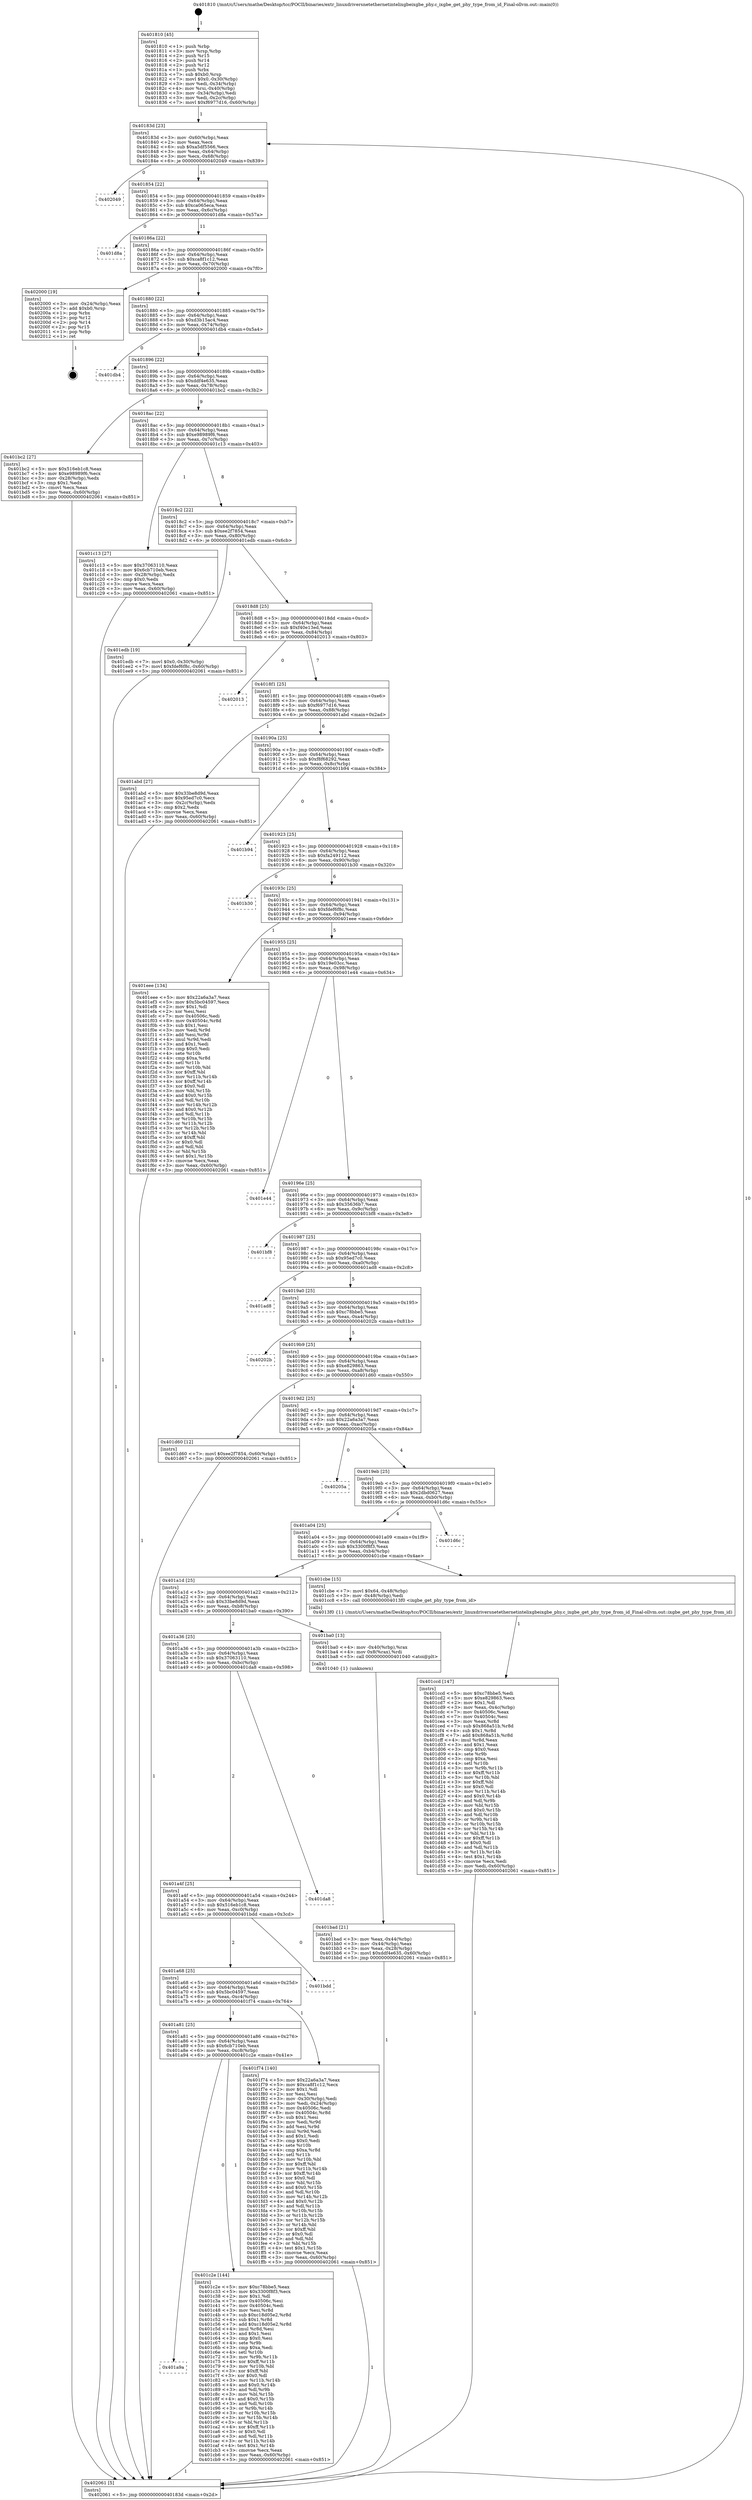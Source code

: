digraph "0x401810" {
  label = "0x401810 (/mnt/c/Users/mathe/Desktop/tcc/POCII/binaries/extr_linuxdriversnetethernetintelixgbeixgbe_phy.c_ixgbe_get_phy_type_from_id_Final-ollvm.out::main(0))"
  labelloc = "t"
  node[shape=record]

  Entry [label="",width=0.3,height=0.3,shape=circle,fillcolor=black,style=filled]
  "0x40183d" [label="{
     0x40183d [23]\l
     | [instrs]\l
     &nbsp;&nbsp;0x40183d \<+3\>: mov -0x60(%rbp),%eax\l
     &nbsp;&nbsp;0x401840 \<+2\>: mov %eax,%ecx\l
     &nbsp;&nbsp;0x401842 \<+6\>: sub $0xa5df5566,%ecx\l
     &nbsp;&nbsp;0x401848 \<+3\>: mov %eax,-0x64(%rbp)\l
     &nbsp;&nbsp;0x40184b \<+3\>: mov %ecx,-0x68(%rbp)\l
     &nbsp;&nbsp;0x40184e \<+6\>: je 0000000000402049 \<main+0x839\>\l
  }"]
  "0x402049" [label="{
     0x402049\l
  }", style=dashed]
  "0x401854" [label="{
     0x401854 [22]\l
     | [instrs]\l
     &nbsp;&nbsp;0x401854 \<+5\>: jmp 0000000000401859 \<main+0x49\>\l
     &nbsp;&nbsp;0x401859 \<+3\>: mov -0x64(%rbp),%eax\l
     &nbsp;&nbsp;0x40185c \<+5\>: sub $0xca065eca,%eax\l
     &nbsp;&nbsp;0x401861 \<+3\>: mov %eax,-0x6c(%rbp)\l
     &nbsp;&nbsp;0x401864 \<+6\>: je 0000000000401d8a \<main+0x57a\>\l
  }"]
  Exit [label="",width=0.3,height=0.3,shape=circle,fillcolor=black,style=filled,peripheries=2]
  "0x401d8a" [label="{
     0x401d8a\l
  }", style=dashed]
  "0x40186a" [label="{
     0x40186a [22]\l
     | [instrs]\l
     &nbsp;&nbsp;0x40186a \<+5\>: jmp 000000000040186f \<main+0x5f\>\l
     &nbsp;&nbsp;0x40186f \<+3\>: mov -0x64(%rbp),%eax\l
     &nbsp;&nbsp;0x401872 \<+5\>: sub $0xca8f1c12,%eax\l
     &nbsp;&nbsp;0x401877 \<+3\>: mov %eax,-0x70(%rbp)\l
     &nbsp;&nbsp;0x40187a \<+6\>: je 0000000000402000 \<main+0x7f0\>\l
  }"]
  "0x401ccd" [label="{
     0x401ccd [147]\l
     | [instrs]\l
     &nbsp;&nbsp;0x401ccd \<+5\>: mov $0xc78bbe5,%edi\l
     &nbsp;&nbsp;0x401cd2 \<+5\>: mov $0xe829863,%ecx\l
     &nbsp;&nbsp;0x401cd7 \<+2\>: mov $0x1,%dl\l
     &nbsp;&nbsp;0x401cd9 \<+3\>: mov %eax,-0x4c(%rbp)\l
     &nbsp;&nbsp;0x401cdc \<+7\>: mov 0x40506c,%eax\l
     &nbsp;&nbsp;0x401ce3 \<+7\>: mov 0x40504c,%esi\l
     &nbsp;&nbsp;0x401cea \<+3\>: mov %eax,%r8d\l
     &nbsp;&nbsp;0x401ced \<+7\>: sub $0x868a51b,%r8d\l
     &nbsp;&nbsp;0x401cf4 \<+4\>: sub $0x1,%r8d\l
     &nbsp;&nbsp;0x401cf8 \<+7\>: add $0x868a51b,%r8d\l
     &nbsp;&nbsp;0x401cff \<+4\>: imul %r8d,%eax\l
     &nbsp;&nbsp;0x401d03 \<+3\>: and $0x1,%eax\l
     &nbsp;&nbsp;0x401d06 \<+3\>: cmp $0x0,%eax\l
     &nbsp;&nbsp;0x401d09 \<+4\>: sete %r9b\l
     &nbsp;&nbsp;0x401d0d \<+3\>: cmp $0xa,%esi\l
     &nbsp;&nbsp;0x401d10 \<+4\>: setl %r10b\l
     &nbsp;&nbsp;0x401d14 \<+3\>: mov %r9b,%r11b\l
     &nbsp;&nbsp;0x401d17 \<+4\>: xor $0xff,%r11b\l
     &nbsp;&nbsp;0x401d1b \<+3\>: mov %r10b,%bl\l
     &nbsp;&nbsp;0x401d1e \<+3\>: xor $0xff,%bl\l
     &nbsp;&nbsp;0x401d21 \<+3\>: xor $0x0,%dl\l
     &nbsp;&nbsp;0x401d24 \<+3\>: mov %r11b,%r14b\l
     &nbsp;&nbsp;0x401d27 \<+4\>: and $0x0,%r14b\l
     &nbsp;&nbsp;0x401d2b \<+3\>: and %dl,%r9b\l
     &nbsp;&nbsp;0x401d2e \<+3\>: mov %bl,%r15b\l
     &nbsp;&nbsp;0x401d31 \<+4\>: and $0x0,%r15b\l
     &nbsp;&nbsp;0x401d35 \<+3\>: and %dl,%r10b\l
     &nbsp;&nbsp;0x401d38 \<+3\>: or %r9b,%r14b\l
     &nbsp;&nbsp;0x401d3b \<+3\>: or %r10b,%r15b\l
     &nbsp;&nbsp;0x401d3e \<+3\>: xor %r15b,%r14b\l
     &nbsp;&nbsp;0x401d41 \<+3\>: or %bl,%r11b\l
     &nbsp;&nbsp;0x401d44 \<+4\>: xor $0xff,%r11b\l
     &nbsp;&nbsp;0x401d48 \<+3\>: or $0x0,%dl\l
     &nbsp;&nbsp;0x401d4b \<+3\>: and %dl,%r11b\l
     &nbsp;&nbsp;0x401d4e \<+3\>: or %r11b,%r14b\l
     &nbsp;&nbsp;0x401d51 \<+4\>: test $0x1,%r14b\l
     &nbsp;&nbsp;0x401d55 \<+3\>: cmovne %ecx,%edi\l
     &nbsp;&nbsp;0x401d58 \<+3\>: mov %edi,-0x60(%rbp)\l
     &nbsp;&nbsp;0x401d5b \<+5\>: jmp 0000000000402061 \<main+0x851\>\l
  }"]
  "0x402000" [label="{
     0x402000 [19]\l
     | [instrs]\l
     &nbsp;&nbsp;0x402000 \<+3\>: mov -0x24(%rbp),%eax\l
     &nbsp;&nbsp;0x402003 \<+7\>: add $0xb0,%rsp\l
     &nbsp;&nbsp;0x40200a \<+1\>: pop %rbx\l
     &nbsp;&nbsp;0x40200b \<+2\>: pop %r12\l
     &nbsp;&nbsp;0x40200d \<+2\>: pop %r14\l
     &nbsp;&nbsp;0x40200f \<+2\>: pop %r15\l
     &nbsp;&nbsp;0x402011 \<+1\>: pop %rbp\l
     &nbsp;&nbsp;0x402012 \<+1\>: ret\l
  }"]
  "0x401880" [label="{
     0x401880 [22]\l
     | [instrs]\l
     &nbsp;&nbsp;0x401880 \<+5\>: jmp 0000000000401885 \<main+0x75\>\l
     &nbsp;&nbsp;0x401885 \<+3\>: mov -0x64(%rbp),%eax\l
     &nbsp;&nbsp;0x401888 \<+5\>: sub $0xd3b15ac4,%eax\l
     &nbsp;&nbsp;0x40188d \<+3\>: mov %eax,-0x74(%rbp)\l
     &nbsp;&nbsp;0x401890 \<+6\>: je 0000000000401db4 \<main+0x5a4\>\l
  }"]
  "0x401a9a" [label="{
     0x401a9a\l
  }", style=dashed]
  "0x401db4" [label="{
     0x401db4\l
  }", style=dashed]
  "0x401896" [label="{
     0x401896 [22]\l
     | [instrs]\l
     &nbsp;&nbsp;0x401896 \<+5\>: jmp 000000000040189b \<main+0x8b\>\l
     &nbsp;&nbsp;0x40189b \<+3\>: mov -0x64(%rbp),%eax\l
     &nbsp;&nbsp;0x40189e \<+5\>: sub $0xddf4e635,%eax\l
     &nbsp;&nbsp;0x4018a3 \<+3\>: mov %eax,-0x78(%rbp)\l
     &nbsp;&nbsp;0x4018a6 \<+6\>: je 0000000000401bc2 \<main+0x3b2\>\l
  }"]
  "0x401c2e" [label="{
     0x401c2e [144]\l
     | [instrs]\l
     &nbsp;&nbsp;0x401c2e \<+5\>: mov $0xc78bbe5,%eax\l
     &nbsp;&nbsp;0x401c33 \<+5\>: mov $0x3300f8f3,%ecx\l
     &nbsp;&nbsp;0x401c38 \<+2\>: mov $0x1,%dl\l
     &nbsp;&nbsp;0x401c3a \<+7\>: mov 0x40506c,%esi\l
     &nbsp;&nbsp;0x401c41 \<+7\>: mov 0x40504c,%edi\l
     &nbsp;&nbsp;0x401c48 \<+3\>: mov %esi,%r8d\l
     &nbsp;&nbsp;0x401c4b \<+7\>: sub $0xc18d05e2,%r8d\l
     &nbsp;&nbsp;0x401c52 \<+4\>: sub $0x1,%r8d\l
     &nbsp;&nbsp;0x401c56 \<+7\>: add $0xc18d05e2,%r8d\l
     &nbsp;&nbsp;0x401c5d \<+4\>: imul %r8d,%esi\l
     &nbsp;&nbsp;0x401c61 \<+3\>: and $0x1,%esi\l
     &nbsp;&nbsp;0x401c64 \<+3\>: cmp $0x0,%esi\l
     &nbsp;&nbsp;0x401c67 \<+4\>: sete %r9b\l
     &nbsp;&nbsp;0x401c6b \<+3\>: cmp $0xa,%edi\l
     &nbsp;&nbsp;0x401c6e \<+4\>: setl %r10b\l
     &nbsp;&nbsp;0x401c72 \<+3\>: mov %r9b,%r11b\l
     &nbsp;&nbsp;0x401c75 \<+4\>: xor $0xff,%r11b\l
     &nbsp;&nbsp;0x401c79 \<+3\>: mov %r10b,%bl\l
     &nbsp;&nbsp;0x401c7c \<+3\>: xor $0xff,%bl\l
     &nbsp;&nbsp;0x401c7f \<+3\>: xor $0x0,%dl\l
     &nbsp;&nbsp;0x401c82 \<+3\>: mov %r11b,%r14b\l
     &nbsp;&nbsp;0x401c85 \<+4\>: and $0x0,%r14b\l
     &nbsp;&nbsp;0x401c89 \<+3\>: and %dl,%r9b\l
     &nbsp;&nbsp;0x401c8c \<+3\>: mov %bl,%r15b\l
     &nbsp;&nbsp;0x401c8f \<+4\>: and $0x0,%r15b\l
     &nbsp;&nbsp;0x401c93 \<+3\>: and %dl,%r10b\l
     &nbsp;&nbsp;0x401c96 \<+3\>: or %r9b,%r14b\l
     &nbsp;&nbsp;0x401c99 \<+3\>: or %r10b,%r15b\l
     &nbsp;&nbsp;0x401c9c \<+3\>: xor %r15b,%r14b\l
     &nbsp;&nbsp;0x401c9f \<+3\>: or %bl,%r11b\l
     &nbsp;&nbsp;0x401ca2 \<+4\>: xor $0xff,%r11b\l
     &nbsp;&nbsp;0x401ca6 \<+3\>: or $0x0,%dl\l
     &nbsp;&nbsp;0x401ca9 \<+3\>: and %dl,%r11b\l
     &nbsp;&nbsp;0x401cac \<+3\>: or %r11b,%r14b\l
     &nbsp;&nbsp;0x401caf \<+4\>: test $0x1,%r14b\l
     &nbsp;&nbsp;0x401cb3 \<+3\>: cmovne %ecx,%eax\l
     &nbsp;&nbsp;0x401cb6 \<+3\>: mov %eax,-0x60(%rbp)\l
     &nbsp;&nbsp;0x401cb9 \<+5\>: jmp 0000000000402061 \<main+0x851\>\l
  }"]
  "0x401bc2" [label="{
     0x401bc2 [27]\l
     | [instrs]\l
     &nbsp;&nbsp;0x401bc2 \<+5\>: mov $0x516eb1c8,%eax\l
     &nbsp;&nbsp;0x401bc7 \<+5\>: mov $0xe98989f6,%ecx\l
     &nbsp;&nbsp;0x401bcc \<+3\>: mov -0x28(%rbp),%edx\l
     &nbsp;&nbsp;0x401bcf \<+3\>: cmp $0x1,%edx\l
     &nbsp;&nbsp;0x401bd2 \<+3\>: cmovl %ecx,%eax\l
     &nbsp;&nbsp;0x401bd5 \<+3\>: mov %eax,-0x60(%rbp)\l
     &nbsp;&nbsp;0x401bd8 \<+5\>: jmp 0000000000402061 \<main+0x851\>\l
  }"]
  "0x4018ac" [label="{
     0x4018ac [22]\l
     | [instrs]\l
     &nbsp;&nbsp;0x4018ac \<+5\>: jmp 00000000004018b1 \<main+0xa1\>\l
     &nbsp;&nbsp;0x4018b1 \<+3\>: mov -0x64(%rbp),%eax\l
     &nbsp;&nbsp;0x4018b4 \<+5\>: sub $0xe98989f6,%eax\l
     &nbsp;&nbsp;0x4018b9 \<+3\>: mov %eax,-0x7c(%rbp)\l
     &nbsp;&nbsp;0x4018bc \<+6\>: je 0000000000401c13 \<main+0x403\>\l
  }"]
  "0x401a81" [label="{
     0x401a81 [25]\l
     | [instrs]\l
     &nbsp;&nbsp;0x401a81 \<+5\>: jmp 0000000000401a86 \<main+0x276\>\l
     &nbsp;&nbsp;0x401a86 \<+3\>: mov -0x64(%rbp),%eax\l
     &nbsp;&nbsp;0x401a89 \<+5\>: sub $0x6cb710eb,%eax\l
     &nbsp;&nbsp;0x401a8e \<+6\>: mov %eax,-0xc8(%rbp)\l
     &nbsp;&nbsp;0x401a94 \<+6\>: je 0000000000401c2e \<main+0x41e\>\l
  }"]
  "0x401c13" [label="{
     0x401c13 [27]\l
     | [instrs]\l
     &nbsp;&nbsp;0x401c13 \<+5\>: mov $0x37063110,%eax\l
     &nbsp;&nbsp;0x401c18 \<+5\>: mov $0x6cb710eb,%ecx\l
     &nbsp;&nbsp;0x401c1d \<+3\>: mov -0x28(%rbp),%edx\l
     &nbsp;&nbsp;0x401c20 \<+3\>: cmp $0x0,%edx\l
     &nbsp;&nbsp;0x401c23 \<+3\>: cmove %ecx,%eax\l
     &nbsp;&nbsp;0x401c26 \<+3\>: mov %eax,-0x60(%rbp)\l
     &nbsp;&nbsp;0x401c29 \<+5\>: jmp 0000000000402061 \<main+0x851\>\l
  }"]
  "0x4018c2" [label="{
     0x4018c2 [22]\l
     | [instrs]\l
     &nbsp;&nbsp;0x4018c2 \<+5\>: jmp 00000000004018c7 \<main+0xb7\>\l
     &nbsp;&nbsp;0x4018c7 \<+3\>: mov -0x64(%rbp),%eax\l
     &nbsp;&nbsp;0x4018ca \<+5\>: sub $0xee2f7854,%eax\l
     &nbsp;&nbsp;0x4018cf \<+3\>: mov %eax,-0x80(%rbp)\l
     &nbsp;&nbsp;0x4018d2 \<+6\>: je 0000000000401edb \<main+0x6cb\>\l
  }"]
  "0x401f74" [label="{
     0x401f74 [140]\l
     | [instrs]\l
     &nbsp;&nbsp;0x401f74 \<+5\>: mov $0x22a6a3a7,%eax\l
     &nbsp;&nbsp;0x401f79 \<+5\>: mov $0xca8f1c12,%ecx\l
     &nbsp;&nbsp;0x401f7e \<+2\>: mov $0x1,%dl\l
     &nbsp;&nbsp;0x401f80 \<+2\>: xor %esi,%esi\l
     &nbsp;&nbsp;0x401f82 \<+3\>: mov -0x30(%rbp),%edi\l
     &nbsp;&nbsp;0x401f85 \<+3\>: mov %edi,-0x24(%rbp)\l
     &nbsp;&nbsp;0x401f88 \<+7\>: mov 0x40506c,%edi\l
     &nbsp;&nbsp;0x401f8f \<+8\>: mov 0x40504c,%r8d\l
     &nbsp;&nbsp;0x401f97 \<+3\>: sub $0x1,%esi\l
     &nbsp;&nbsp;0x401f9a \<+3\>: mov %edi,%r9d\l
     &nbsp;&nbsp;0x401f9d \<+3\>: add %esi,%r9d\l
     &nbsp;&nbsp;0x401fa0 \<+4\>: imul %r9d,%edi\l
     &nbsp;&nbsp;0x401fa4 \<+3\>: and $0x1,%edi\l
     &nbsp;&nbsp;0x401fa7 \<+3\>: cmp $0x0,%edi\l
     &nbsp;&nbsp;0x401faa \<+4\>: sete %r10b\l
     &nbsp;&nbsp;0x401fae \<+4\>: cmp $0xa,%r8d\l
     &nbsp;&nbsp;0x401fb2 \<+4\>: setl %r11b\l
     &nbsp;&nbsp;0x401fb6 \<+3\>: mov %r10b,%bl\l
     &nbsp;&nbsp;0x401fb9 \<+3\>: xor $0xff,%bl\l
     &nbsp;&nbsp;0x401fbc \<+3\>: mov %r11b,%r14b\l
     &nbsp;&nbsp;0x401fbf \<+4\>: xor $0xff,%r14b\l
     &nbsp;&nbsp;0x401fc3 \<+3\>: xor $0x0,%dl\l
     &nbsp;&nbsp;0x401fc6 \<+3\>: mov %bl,%r15b\l
     &nbsp;&nbsp;0x401fc9 \<+4\>: and $0x0,%r15b\l
     &nbsp;&nbsp;0x401fcd \<+3\>: and %dl,%r10b\l
     &nbsp;&nbsp;0x401fd0 \<+3\>: mov %r14b,%r12b\l
     &nbsp;&nbsp;0x401fd3 \<+4\>: and $0x0,%r12b\l
     &nbsp;&nbsp;0x401fd7 \<+3\>: and %dl,%r11b\l
     &nbsp;&nbsp;0x401fda \<+3\>: or %r10b,%r15b\l
     &nbsp;&nbsp;0x401fdd \<+3\>: or %r11b,%r12b\l
     &nbsp;&nbsp;0x401fe0 \<+3\>: xor %r12b,%r15b\l
     &nbsp;&nbsp;0x401fe3 \<+3\>: or %r14b,%bl\l
     &nbsp;&nbsp;0x401fe6 \<+3\>: xor $0xff,%bl\l
     &nbsp;&nbsp;0x401fe9 \<+3\>: or $0x0,%dl\l
     &nbsp;&nbsp;0x401fec \<+2\>: and %dl,%bl\l
     &nbsp;&nbsp;0x401fee \<+3\>: or %bl,%r15b\l
     &nbsp;&nbsp;0x401ff1 \<+4\>: test $0x1,%r15b\l
     &nbsp;&nbsp;0x401ff5 \<+3\>: cmovne %ecx,%eax\l
     &nbsp;&nbsp;0x401ff8 \<+3\>: mov %eax,-0x60(%rbp)\l
     &nbsp;&nbsp;0x401ffb \<+5\>: jmp 0000000000402061 \<main+0x851\>\l
  }"]
  "0x401edb" [label="{
     0x401edb [19]\l
     | [instrs]\l
     &nbsp;&nbsp;0x401edb \<+7\>: movl $0x0,-0x30(%rbp)\l
     &nbsp;&nbsp;0x401ee2 \<+7\>: movl $0xfdef6f8c,-0x60(%rbp)\l
     &nbsp;&nbsp;0x401ee9 \<+5\>: jmp 0000000000402061 \<main+0x851\>\l
  }"]
  "0x4018d8" [label="{
     0x4018d8 [25]\l
     | [instrs]\l
     &nbsp;&nbsp;0x4018d8 \<+5\>: jmp 00000000004018dd \<main+0xcd\>\l
     &nbsp;&nbsp;0x4018dd \<+3\>: mov -0x64(%rbp),%eax\l
     &nbsp;&nbsp;0x4018e0 \<+5\>: sub $0xf40e13ed,%eax\l
     &nbsp;&nbsp;0x4018e5 \<+6\>: mov %eax,-0x84(%rbp)\l
     &nbsp;&nbsp;0x4018eb \<+6\>: je 0000000000402013 \<main+0x803\>\l
  }"]
  "0x401a68" [label="{
     0x401a68 [25]\l
     | [instrs]\l
     &nbsp;&nbsp;0x401a68 \<+5\>: jmp 0000000000401a6d \<main+0x25d\>\l
     &nbsp;&nbsp;0x401a6d \<+3\>: mov -0x64(%rbp),%eax\l
     &nbsp;&nbsp;0x401a70 \<+5\>: sub $0x5bc04597,%eax\l
     &nbsp;&nbsp;0x401a75 \<+6\>: mov %eax,-0xc4(%rbp)\l
     &nbsp;&nbsp;0x401a7b \<+6\>: je 0000000000401f74 \<main+0x764\>\l
  }"]
  "0x402013" [label="{
     0x402013\l
  }", style=dashed]
  "0x4018f1" [label="{
     0x4018f1 [25]\l
     | [instrs]\l
     &nbsp;&nbsp;0x4018f1 \<+5\>: jmp 00000000004018f6 \<main+0xe6\>\l
     &nbsp;&nbsp;0x4018f6 \<+3\>: mov -0x64(%rbp),%eax\l
     &nbsp;&nbsp;0x4018f9 \<+5\>: sub $0xf6977d16,%eax\l
     &nbsp;&nbsp;0x4018fe \<+6\>: mov %eax,-0x88(%rbp)\l
     &nbsp;&nbsp;0x401904 \<+6\>: je 0000000000401abd \<main+0x2ad\>\l
  }"]
  "0x401bdd" [label="{
     0x401bdd\l
  }", style=dashed]
  "0x401abd" [label="{
     0x401abd [27]\l
     | [instrs]\l
     &nbsp;&nbsp;0x401abd \<+5\>: mov $0x33be8d9d,%eax\l
     &nbsp;&nbsp;0x401ac2 \<+5\>: mov $0x95ed7c0,%ecx\l
     &nbsp;&nbsp;0x401ac7 \<+3\>: mov -0x2c(%rbp),%edx\l
     &nbsp;&nbsp;0x401aca \<+3\>: cmp $0x2,%edx\l
     &nbsp;&nbsp;0x401acd \<+3\>: cmovne %ecx,%eax\l
     &nbsp;&nbsp;0x401ad0 \<+3\>: mov %eax,-0x60(%rbp)\l
     &nbsp;&nbsp;0x401ad3 \<+5\>: jmp 0000000000402061 \<main+0x851\>\l
  }"]
  "0x40190a" [label="{
     0x40190a [25]\l
     | [instrs]\l
     &nbsp;&nbsp;0x40190a \<+5\>: jmp 000000000040190f \<main+0xff\>\l
     &nbsp;&nbsp;0x40190f \<+3\>: mov -0x64(%rbp),%eax\l
     &nbsp;&nbsp;0x401912 \<+5\>: sub $0xf8f68292,%eax\l
     &nbsp;&nbsp;0x401917 \<+6\>: mov %eax,-0x8c(%rbp)\l
     &nbsp;&nbsp;0x40191d \<+6\>: je 0000000000401b94 \<main+0x384\>\l
  }"]
  "0x402061" [label="{
     0x402061 [5]\l
     | [instrs]\l
     &nbsp;&nbsp;0x402061 \<+5\>: jmp 000000000040183d \<main+0x2d\>\l
  }"]
  "0x401810" [label="{
     0x401810 [45]\l
     | [instrs]\l
     &nbsp;&nbsp;0x401810 \<+1\>: push %rbp\l
     &nbsp;&nbsp;0x401811 \<+3\>: mov %rsp,%rbp\l
     &nbsp;&nbsp;0x401814 \<+2\>: push %r15\l
     &nbsp;&nbsp;0x401816 \<+2\>: push %r14\l
     &nbsp;&nbsp;0x401818 \<+2\>: push %r12\l
     &nbsp;&nbsp;0x40181a \<+1\>: push %rbx\l
     &nbsp;&nbsp;0x40181b \<+7\>: sub $0xb0,%rsp\l
     &nbsp;&nbsp;0x401822 \<+7\>: movl $0x0,-0x30(%rbp)\l
     &nbsp;&nbsp;0x401829 \<+3\>: mov %edi,-0x34(%rbp)\l
     &nbsp;&nbsp;0x40182c \<+4\>: mov %rsi,-0x40(%rbp)\l
     &nbsp;&nbsp;0x401830 \<+3\>: mov -0x34(%rbp),%edi\l
     &nbsp;&nbsp;0x401833 \<+3\>: mov %edi,-0x2c(%rbp)\l
     &nbsp;&nbsp;0x401836 \<+7\>: movl $0xf6977d16,-0x60(%rbp)\l
  }"]
  "0x401a4f" [label="{
     0x401a4f [25]\l
     | [instrs]\l
     &nbsp;&nbsp;0x401a4f \<+5\>: jmp 0000000000401a54 \<main+0x244\>\l
     &nbsp;&nbsp;0x401a54 \<+3\>: mov -0x64(%rbp),%eax\l
     &nbsp;&nbsp;0x401a57 \<+5\>: sub $0x516eb1c8,%eax\l
     &nbsp;&nbsp;0x401a5c \<+6\>: mov %eax,-0xc0(%rbp)\l
     &nbsp;&nbsp;0x401a62 \<+6\>: je 0000000000401bdd \<main+0x3cd\>\l
  }"]
  "0x401b94" [label="{
     0x401b94\l
  }", style=dashed]
  "0x401923" [label="{
     0x401923 [25]\l
     | [instrs]\l
     &nbsp;&nbsp;0x401923 \<+5\>: jmp 0000000000401928 \<main+0x118\>\l
     &nbsp;&nbsp;0x401928 \<+3\>: mov -0x64(%rbp),%eax\l
     &nbsp;&nbsp;0x40192b \<+5\>: sub $0xfa249112,%eax\l
     &nbsp;&nbsp;0x401930 \<+6\>: mov %eax,-0x90(%rbp)\l
     &nbsp;&nbsp;0x401936 \<+6\>: je 0000000000401b30 \<main+0x320\>\l
  }"]
  "0x401da8" [label="{
     0x401da8\l
  }", style=dashed]
  "0x401b30" [label="{
     0x401b30\l
  }", style=dashed]
  "0x40193c" [label="{
     0x40193c [25]\l
     | [instrs]\l
     &nbsp;&nbsp;0x40193c \<+5\>: jmp 0000000000401941 \<main+0x131\>\l
     &nbsp;&nbsp;0x401941 \<+3\>: mov -0x64(%rbp),%eax\l
     &nbsp;&nbsp;0x401944 \<+5\>: sub $0xfdef6f8c,%eax\l
     &nbsp;&nbsp;0x401949 \<+6\>: mov %eax,-0x94(%rbp)\l
     &nbsp;&nbsp;0x40194f \<+6\>: je 0000000000401eee \<main+0x6de\>\l
  }"]
  "0x401bad" [label="{
     0x401bad [21]\l
     | [instrs]\l
     &nbsp;&nbsp;0x401bad \<+3\>: mov %eax,-0x44(%rbp)\l
     &nbsp;&nbsp;0x401bb0 \<+3\>: mov -0x44(%rbp),%eax\l
     &nbsp;&nbsp;0x401bb3 \<+3\>: mov %eax,-0x28(%rbp)\l
     &nbsp;&nbsp;0x401bb6 \<+7\>: movl $0xddf4e635,-0x60(%rbp)\l
     &nbsp;&nbsp;0x401bbd \<+5\>: jmp 0000000000402061 \<main+0x851\>\l
  }"]
  "0x401eee" [label="{
     0x401eee [134]\l
     | [instrs]\l
     &nbsp;&nbsp;0x401eee \<+5\>: mov $0x22a6a3a7,%eax\l
     &nbsp;&nbsp;0x401ef3 \<+5\>: mov $0x5bc04597,%ecx\l
     &nbsp;&nbsp;0x401ef8 \<+2\>: mov $0x1,%dl\l
     &nbsp;&nbsp;0x401efa \<+2\>: xor %esi,%esi\l
     &nbsp;&nbsp;0x401efc \<+7\>: mov 0x40506c,%edi\l
     &nbsp;&nbsp;0x401f03 \<+8\>: mov 0x40504c,%r8d\l
     &nbsp;&nbsp;0x401f0b \<+3\>: sub $0x1,%esi\l
     &nbsp;&nbsp;0x401f0e \<+3\>: mov %edi,%r9d\l
     &nbsp;&nbsp;0x401f11 \<+3\>: add %esi,%r9d\l
     &nbsp;&nbsp;0x401f14 \<+4\>: imul %r9d,%edi\l
     &nbsp;&nbsp;0x401f18 \<+3\>: and $0x1,%edi\l
     &nbsp;&nbsp;0x401f1b \<+3\>: cmp $0x0,%edi\l
     &nbsp;&nbsp;0x401f1e \<+4\>: sete %r10b\l
     &nbsp;&nbsp;0x401f22 \<+4\>: cmp $0xa,%r8d\l
     &nbsp;&nbsp;0x401f26 \<+4\>: setl %r11b\l
     &nbsp;&nbsp;0x401f2a \<+3\>: mov %r10b,%bl\l
     &nbsp;&nbsp;0x401f2d \<+3\>: xor $0xff,%bl\l
     &nbsp;&nbsp;0x401f30 \<+3\>: mov %r11b,%r14b\l
     &nbsp;&nbsp;0x401f33 \<+4\>: xor $0xff,%r14b\l
     &nbsp;&nbsp;0x401f37 \<+3\>: xor $0x0,%dl\l
     &nbsp;&nbsp;0x401f3a \<+3\>: mov %bl,%r15b\l
     &nbsp;&nbsp;0x401f3d \<+4\>: and $0x0,%r15b\l
     &nbsp;&nbsp;0x401f41 \<+3\>: and %dl,%r10b\l
     &nbsp;&nbsp;0x401f44 \<+3\>: mov %r14b,%r12b\l
     &nbsp;&nbsp;0x401f47 \<+4\>: and $0x0,%r12b\l
     &nbsp;&nbsp;0x401f4b \<+3\>: and %dl,%r11b\l
     &nbsp;&nbsp;0x401f4e \<+3\>: or %r10b,%r15b\l
     &nbsp;&nbsp;0x401f51 \<+3\>: or %r11b,%r12b\l
     &nbsp;&nbsp;0x401f54 \<+3\>: xor %r12b,%r15b\l
     &nbsp;&nbsp;0x401f57 \<+3\>: or %r14b,%bl\l
     &nbsp;&nbsp;0x401f5a \<+3\>: xor $0xff,%bl\l
     &nbsp;&nbsp;0x401f5d \<+3\>: or $0x0,%dl\l
     &nbsp;&nbsp;0x401f60 \<+2\>: and %dl,%bl\l
     &nbsp;&nbsp;0x401f62 \<+3\>: or %bl,%r15b\l
     &nbsp;&nbsp;0x401f65 \<+4\>: test $0x1,%r15b\l
     &nbsp;&nbsp;0x401f69 \<+3\>: cmovne %ecx,%eax\l
     &nbsp;&nbsp;0x401f6c \<+3\>: mov %eax,-0x60(%rbp)\l
     &nbsp;&nbsp;0x401f6f \<+5\>: jmp 0000000000402061 \<main+0x851\>\l
  }"]
  "0x401955" [label="{
     0x401955 [25]\l
     | [instrs]\l
     &nbsp;&nbsp;0x401955 \<+5\>: jmp 000000000040195a \<main+0x14a\>\l
     &nbsp;&nbsp;0x40195a \<+3\>: mov -0x64(%rbp),%eax\l
     &nbsp;&nbsp;0x40195d \<+5\>: sub $0x19e03cc,%eax\l
     &nbsp;&nbsp;0x401962 \<+6\>: mov %eax,-0x98(%rbp)\l
     &nbsp;&nbsp;0x401968 \<+6\>: je 0000000000401e44 \<main+0x634\>\l
  }"]
  "0x401a36" [label="{
     0x401a36 [25]\l
     | [instrs]\l
     &nbsp;&nbsp;0x401a36 \<+5\>: jmp 0000000000401a3b \<main+0x22b\>\l
     &nbsp;&nbsp;0x401a3b \<+3\>: mov -0x64(%rbp),%eax\l
     &nbsp;&nbsp;0x401a3e \<+5\>: sub $0x37063110,%eax\l
     &nbsp;&nbsp;0x401a43 \<+6\>: mov %eax,-0xbc(%rbp)\l
     &nbsp;&nbsp;0x401a49 \<+6\>: je 0000000000401da8 \<main+0x598\>\l
  }"]
  "0x401e44" [label="{
     0x401e44\l
  }", style=dashed]
  "0x40196e" [label="{
     0x40196e [25]\l
     | [instrs]\l
     &nbsp;&nbsp;0x40196e \<+5\>: jmp 0000000000401973 \<main+0x163\>\l
     &nbsp;&nbsp;0x401973 \<+3\>: mov -0x64(%rbp),%eax\l
     &nbsp;&nbsp;0x401976 \<+5\>: sub $0x35636b7,%eax\l
     &nbsp;&nbsp;0x40197b \<+6\>: mov %eax,-0x9c(%rbp)\l
     &nbsp;&nbsp;0x401981 \<+6\>: je 0000000000401bf8 \<main+0x3e8\>\l
  }"]
  "0x401ba0" [label="{
     0x401ba0 [13]\l
     | [instrs]\l
     &nbsp;&nbsp;0x401ba0 \<+4\>: mov -0x40(%rbp),%rax\l
     &nbsp;&nbsp;0x401ba4 \<+4\>: mov 0x8(%rax),%rdi\l
     &nbsp;&nbsp;0x401ba8 \<+5\>: call 0000000000401040 \<atoi@plt\>\l
     | [calls]\l
     &nbsp;&nbsp;0x401040 \{1\} (unknown)\l
  }"]
  "0x401bf8" [label="{
     0x401bf8\l
  }", style=dashed]
  "0x401987" [label="{
     0x401987 [25]\l
     | [instrs]\l
     &nbsp;&nbsp;0x401987 \<+5\>: jmp 000000000040198c \<main+0x17c\>\l
     &nbsp;&nbsp;0x40198c \<+3\>: mov -0x64(%rbp),%eax\l
     &nbsp;&nbsp;0x40198f \<+5\>: sub $0x95ed7c0,%eax\l
     &nbsp;&nbsp;0x401994 \<+6\>: mov %eax,-0xa0(%rbp)\l
     &nbsp;&nbsp;0x40199a \<+6\>: je 0000000000401ad8 \<main+0x2c8\>\l
  }"]
  "0x401a1d" [label="{
     0x401a1d [25]\l
     | [instrs]\l
     &nbsp;&nbsp;0x401a1d \<+5\>: jmp 0000000000401a22 \<main+0x212\>\l
     &nbsp;&nbsp;0x401a22 \<+3\>: mov -0x64(%rbp),%eax\l
     &nbsp;&nbsp;0x401a25 \<+5\>: sub $0x33be8d9d,%eax\l
     &nbsp;&nbsp;0x401a2a \<+6\>: mov %eax,-0xb8(%rbp)\l
     &nbsp;&nbsp;0x401a30 \<+6\>: je 0000000000401ba0 \<main+0x390\>\l
  }"]
  "0x401ad8" [label="{
     0x401ad8\l
  }", style=dashed]
  "0x4019a0" [label="{
     0x4019a0 [25]\l
     | [instrs]\l
     &nbsp;&nbsp;0x4019a0 \<+5\>: jmp 00000000004019a5 \<main+0x195\>\l
     &nbsp;&nbsp;0x4019a5 \<+3\>: mov -0x64(%rbp),%eax\l
     &nbsp;&nbsp;0x4019a8 \<+5\>: sub $0xc78bbe5,%eax\l
     &nbsp;&nbsp;0x4019ad \<+6\>: mov %eax,-0xa4(%rbp)\l
     &nbsp;&nbsp;0x4019b3 \<+6\>: je 000000000040202b \<main+0x81b\>\l
  }"]
  "0x401cbe" [label="{
     0x401cbe [15]\l
     | [instrs]\l
     &nbsp;&nbsp;0x401cbe \<+7\>: movl $0x64,-0x48(%rbp)\l
     &nbsp;&nbsp;0x401cc5 \<+3\>: mov -0x48(%rbp),%edi\l
     &nbsp;&nbsp;0x401cc8 \<+5\>: call 00000000004013f0 \<ixgbe_get_phy_type_from_id\>\l
     | [calls]\l
     &nbsp;&nbsp;0x4013f0 \{1\} (/mnt/c/Users/mathe/Desktop/tcc/POCII/binaries/extr_linuxdriversnetethernetintelixgbeixgbe_phy.c_ixgbe_get_phy_type_from_id_Final-ollvm.out::ixgbe_get_phy_type_from_id)\l
  }"]
  "0x40202b" [label="{
     0x40202b\l
  }", style=dashed]
  "0x4019b9" [label="{
     0x4019b9 [25]\l
     | [instrs]\l
     &nbsp;&nbsp;0x4019b9 \<+5\>: jmp 00000000004019be \<main+0x1ae\>\l
     &nbsp;&nbsp;0x4019be \<+3\>: mov -0x64(%rbp),%eax\l
     &nbsp;&nbsp;0x4019c1 \<+5\>: sub $0xe829863,%eax\l
     &nbsp;&nbsp;0x4019c6 \<+6\>: mov %eax,-0xa8(%rbp)\l
     &nbsp;&nbsp;0x4019cc \<+6\>: je 0000000000401d60 \<main+0x550\>\l
  }"]
  "0x401a04" [label="{
     0x401a04 [25]\l
     | [instrs]\l
     &nbsp;&nbsp;0x401a04 \<+5\>: jmp 0000000000401a09 \<main+0x1f9\>\l
     &nbsp;&nbsp;0x401a09 \<+3\>: mov -0x64(%rbp),%eax\l
     &nbsp;&nbsp;0x401a0c \<+5\>: sub $0x3300f8f3,%eax\l
     &nbsp;&nbsp;0x401a11 \<+6\>: mov %eax,-0xb4(%rbp)\l
     &nbsp;&nbsp;0x401a17 \<+6\>: je 0000000000401cbe \<main+0x4ae\>\l
  }"]
  "0x401d60" [label="{
     0x401d60 [12]\l
     | [instrs]\l
     &nbsp;&nbsp;0x401d60 \<+7\>: movl $0xee2f7854,-0x60(%rbp)\l
     &nbsp;&nbsp;0x401d67 \<+5\>: jmp 0000000000402061 \<main+0x851\>\l
  }"]
  "0x4019d2" [label="{
     0x4019d2 [25]\l
     | [instrs]\l
     &nbsp;&nbsp;0x4019d2 \<+5\>: jmp 00000000004019d7 \<main+0x1c7\>\l
     &nbsp;&nbsp;0x4019d7 \<+3\>: mov -0x64(%rbp),%eax\l
     &nbsp;&nbsp;0x4019da \<+5\>: sub $0x22a6a3a7,%eax\l
     &nbsp;&nbsp;0x4019df \<+6\>: mov %eax,-0xac(%rbp)\l
     &nbsp;&nbsp;0x4019e5 \<+6\>: je 000000000040205a \<main+0x84a\>\l
  }"]
  "0x401d6c" [label="{
     0x401d6c\l
  }", style=dashed]
  "0x40205a" [label="{
     0x40205a\l
  }", style=dashed]
  "0x4019eb" [label="{
     0x4019eb [25]\l
     | [instrs]\l
     &nbsp;&nbsp;0x4019eb \<+5\>: jmp 00000000004019f0 \<main+0x1e0\>\l
     &nbsp;&nbsp;0x4019f0 \<+3\>: mov -0x64(%rbp),%eax\l
     &nbsp;&nbsp;0x4019f3 \<+5\>: sub $0x2dbd0627,%eax\l
     &nbsp;&nbsp;0x4019f8 \<+6\>: mov %eax,-0xb0(%rbp)\l
     &nbsp;&nbsp;0x4019fe \<+6\>: je 0000000000401d6c \<main+0x55c\>\l
  }"]
  Entry -> "0x401810" [label=" 1"]
  "0x40183d" -> "0x402049" [label=" 0"]
  "0x40183d" -> "0x401854" [label=" 11"]
  "0x402000" -> Exit [label=" 1"]
  "0x401854" -> "0x401d8a" [label=" 0"]
  "0x401854" -> "0x40186a" [label=" 11"]
  "0x401f74" -> "0x402061" [label=" 1"]
  "0x40186a" -> "0x402000" [label=" 1"]
  "0x40186a" -> "0x401880" [label=" 10"]
  "0x401eee" -> "0x402061" [label=" 1"]
  "0x401880" -> "0x401db4" [label=" 0"]
  "0x401880" -> "0x401896" [label=" 10"]
  "0x401edb" -> "0x402061" [label=" 1"]
  "0x401896" -> "0x401bc2" [label=" 1"]
  "0x401896" -> "0x4018ac" [label=" 9"]
  "0x401d60" -> "0x402061" [label=" 1"]
  "0x4018ac" -> "0x401c13" [label=" 1"]
  "0x4018ac" -> "0x4018c2" [label=" 8"]
  "0x401cbe" -> "0x401ccd" [label=" 1"]
  "0x4018c2" -> "0x401edb" [label=" 1"]
  "0x4018c2" -> "0x4018d8" [label=" 7"]
  "0x401c2e" -> "0x402061" [label=" 1"]
  "0x4018d8" -> "0x402013" [label=" 0"]
  "0x4018d8" -> "0x4018f1" [label=" 7"]
  "0x401a81" -> "0x401c2e" [label=" 1"]
  "0x4018f1" -> "0x401abd" [label=" 1"]
  "0x4018f1" -> "0x40190a" [label=" 6"]
  "0x401abd" -> "0x402061" [label=" 1"]
  "0x401810" -> "0x40183d" [label=" 1"]
  "0x402061" -> "0x40183d" [label=" 10"]
  "0x401ccd" -> "0x402061" [label=" 1"]
  "0x40190a" -> "0x401b94" [label=" 0"]
  "0x40190a" -> "0x401923" [label=" 6"]
  "0x401a68" -> "0x401f74" [label=" 1"]
  "0x401923" -> "0x401b30" [label=" 0"]
  "0x401923" -> "0x40193c" [label=" 6"]
  "0x401a81" -> "0x401a9a" [label=" 0"]
  "0x40193c" -> "0x401eee" [label=" 1"]
  "0x40193c" -> "0x401955" [label=" 5"]
  "0x401a4f" -> "0x401bdd" [label=" 0"]
  "0x401955" -> "0x401e44" [label=" 0"]
  "0x401955" -> "0x40196e" [label=" 5"]
  "0x401a68" -> "0x401a81" [label=" 1"]
  "0x40196e" -> "0x401bf8" [label=" 0"]
  "0x40196e" -> "0x401987" [label=" 5"]
  "0x401a36" -> "0x401a4f" [label=" 2"]
  "0x401987" -> "0x401ad8" [label=" 0"]
  "0x401987" -> "0x4019a0" [label=" 5"]
  "0x401a4f" -> "0x401a68" [label=" 2"]
  "0x4019a0" -> "0x40202b" [label=" 0"]
  "0x4019a0" -> "0x4019b9" [label=" 5"]
  "0x401c13" -> "0x402061" [label=" 1"]
  "0x4019b9" -> "0x401d60" [label=" 1"]
  "0x4019b9" -> "0x4019d2" [label=" 4"]
  "0x401bad" -> "0x402061" [label=" 1"]
  "0x4019d2" -> "0x40205a" [label=" 0"]
  "0x4019d2" -> "0x4019eb" [label=" 4"]
  "0x401ba0" -> "0x401bad" [label=" 1"]
  "0x4019eb" -> "0x401d6c" [label=" 0"]
  "0x4019eb" -> "0x401a04" [label=" 4"]
  "0x401bc2" -> "0x402061" [label=" 1"]
  "0x401a04" -> "0x401cbe" [label=" 1"]
  "0x401a04" -> "0x401a1d" [label=" 3"]
  "0x401a36" -> "0x401da8" [label=" 0"]
  "0x401a1d" -> "0x401ba0" [label=" 1"]
  "0x401a1d" -> "0x401a36" [label=" 2"]
}
